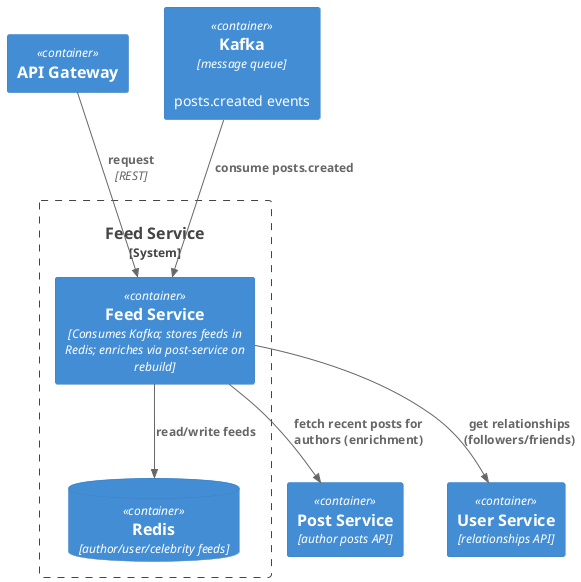 @startuml
!include <C4/C4_Container>

Container(apiGateway, "API Gateway")
Container(kafka, "Kafka", "message queue", "posts.created events")
Container(postService, "Post Service", "author posts API")
Container(userService, "User Service", "relationships API")

System_Boundary(feedSystem, "Feed Service") {
    Container(feedService, "Feed Service", "Consumes Kafka; stores feeds in Redis; enriches via post-service on rebuild")
    ContainerDb(redis, "Redis", "author/user/celebrity feeds")
}

Rel(apiGateway, feedService, "request", "REST")
Rel(kafka, feedService, "consume posts.created")
Rel(feedService, redis, "read/write feeds")
Rel(feedService, userService, "get relationships (followers/friends)")
Rel(feedService, postService, "fetch recent posts for authors (enrichment)")
@enduml
